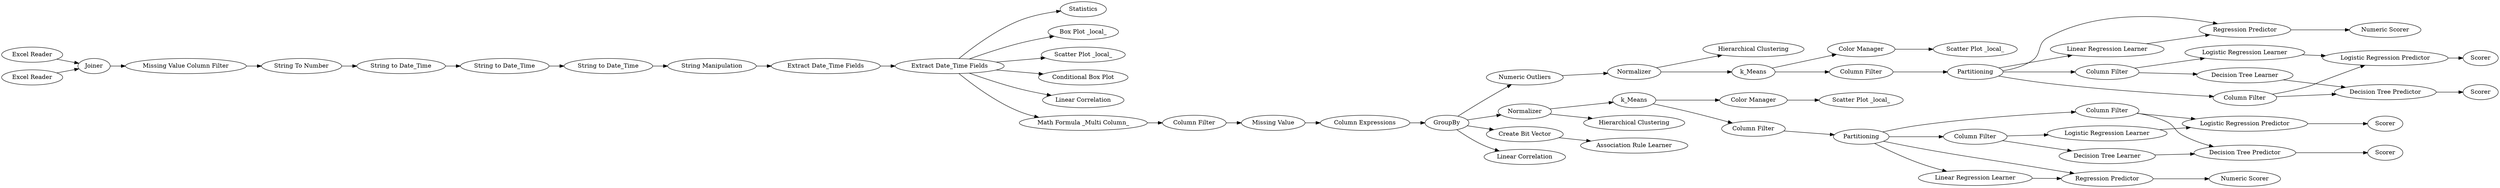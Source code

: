 digraph {
	1 [label="Excel Reader"]
	2 [label="String To Number"]
	3 [label="String to Date_Time"]
	4 [label="Excel Reader"]
	5 [label=Joiner]
	7 [label="Missing Value Column Filter"]
	8 [label="String to Date_Time"]
	9 [label="String to Date_Time"]
	10 [label=Statistics]
	11 [label="Extract Date_Time Fields"]
	12 [label="Extract Date_Time Fields"]
	14 [label="String Manipulation"]
	15 [label="Hierarchical Clustering"]
	16 [label=k_Means]
	22 [label="Box Plot _local_"]
	24 [label="Scatter Plot _local_"]
	25 [label="Conditional Box Plot"]
	26 [label="Linear Correlation"]
	27 [label="Column Filter"]
	28 [label="Math Formula _Multi Column_"]
	29 [label=GroupBy]
	32 [label="Missing Value"]
	34 [label="Column Expressions"]
	36 [label="Numeric Outliers"]
	38 [label=Normalizer]
	39 [label="Scatter Plot _local_"]
	40 [label="Color Manager"]
	41 [label=Normalizer]
	42 [label="Color Manager"]
	43 [label=k_Means]
	44 [label="Scatter Plot _local_"]
	45 [label="Hierarchical Clustering"]
	46 [label="Association Rule Learner"]
	48 [label="Create Bit Vector"]
	49 [label=Partitioning]
	50 [label="Linear Regression Learner"]
	51 [label="Regression Predictor"]
	52 [label="Numeric Scorer"]
	53 [label="Linear Correlation"]
	54 [label="Column Filter"]
	55 [label="Column Filter"]
	56 [label="Regression Predictor"]
	57 [label="Numeric Scorer"]
	58 [label=Partitioning]
	59 [label="Linear Regression Learner"]
	60 [label="Decision Tree Learner"]
	61 [label="Column Filter"]
	62 [label="Column Filter"]
	63 [label="Decision Tree Predictor"]
	64 [label=Scorer]
	65 [label="Column Filter"]
	66 [label="Decision Tree Predictor"]
	67 [label="Column Filter"]
	68 [label=Scorer]
	69 [label="Decision Tree Learner"]
	70 [label="Logistic Regression Learner"]
	71 [label="Logistic Regression Predictor"]
	72 [label=Scorer]
	73 [label="Logistic Regression Learner"]
	74 [label=Scorer]
	75 [label="Logistic Regression Predictor"]
	1 -> 5
	2 -> 3
	3 -> 8
	4 -> 5
	5 -> 7
	7 -> 2
	8 -> 9
	9 -> 14
	11 -> 12
	12 -> 10
	12 -> 28
	12 -> 24
	12 -> 25
	12 -> 26
	12 -> 22
	14 -> 11
	16 -> 40
	16 -> 55
	27 -> 32
	28 -> 27
	29 -> 36
	29 -> 41
	29 -> 48
	29 -> 53
	32 -> 34
	34 -> 29
	36 -> 38
	38 -> 16
	38 -> 15
	40 -> 39
	41 -> 43
	41 -> 45
	42 -> 44
	43 -> 42
	43 -> 54
	48 -> 46
	49 -> 50
	49 -> 51
	49 -> 61
	49 -> 62
	50 -> 51
	51 -> 52
	54 -> 49
	55 -> 58
	56 -> 57
	58 -> 56
	58 -> 59
	58 -> 65
	58 -> 67
	59 -> 56
	60 -> 63
	61 -> 60
	61 -> 70
	62 -> 63
	62 -> 71
	63 -> 64
	65 -> 69
	65 -> 73
	66 -> 68
	67 -> 66
	67 -> 75
	69 -> 66
	70 -> 71
	71 -> 72
	73 -> 75
	75 -> 74
	rankdir=LR
}
